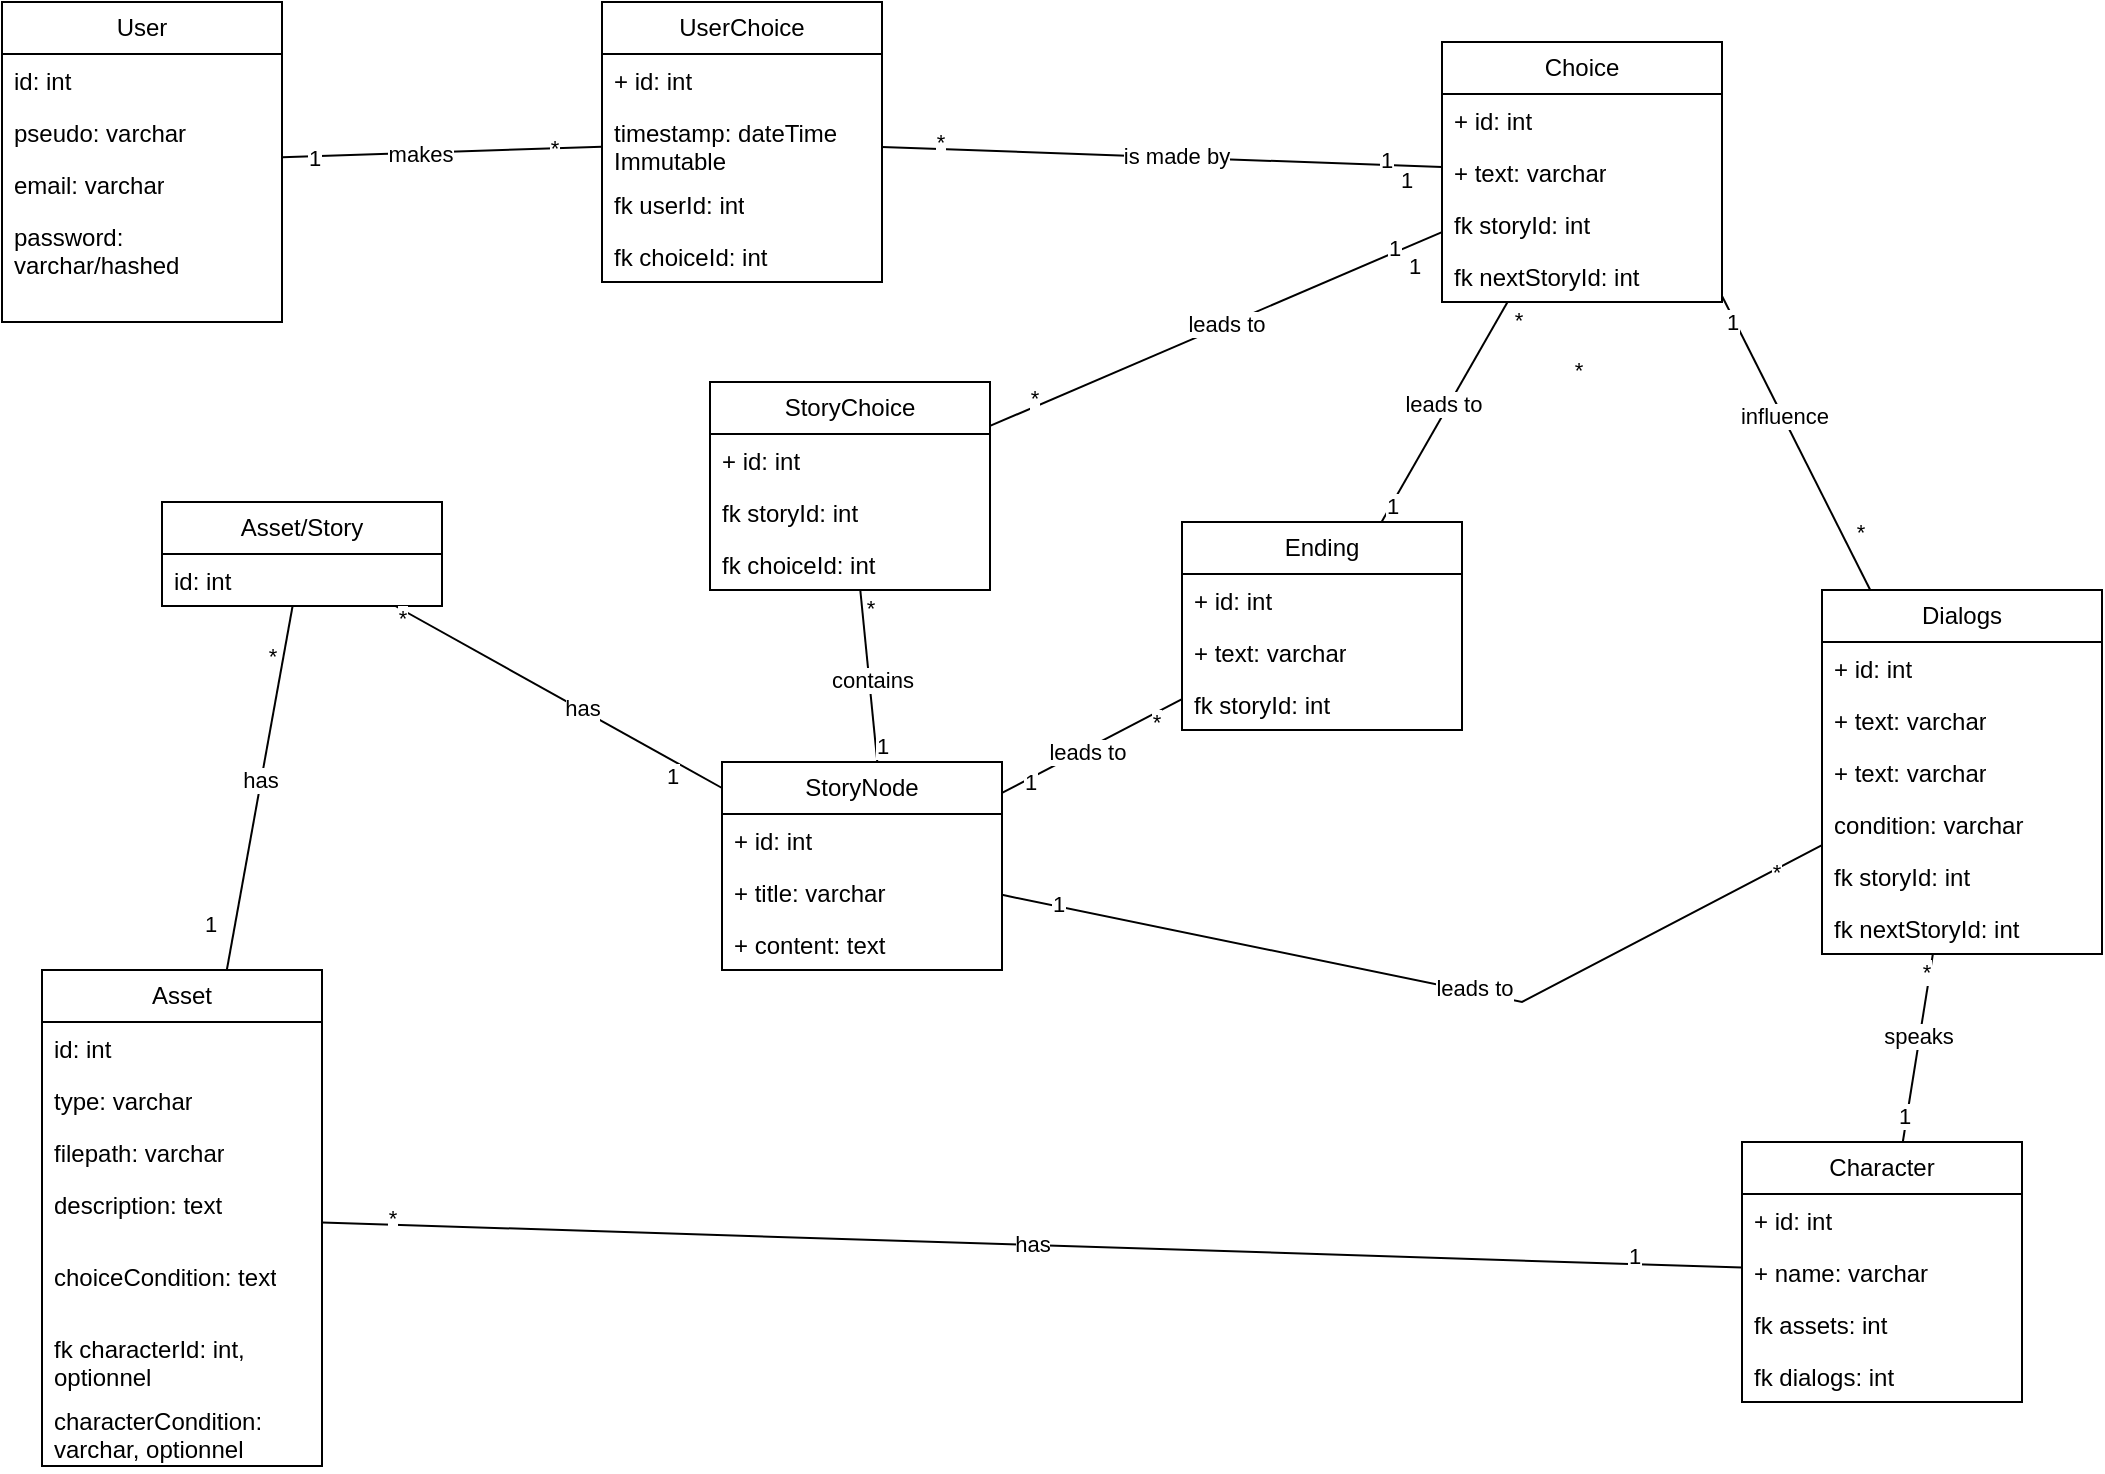 <mxfile version="24.6.4" type="device">
  <diagram id="C5RBs43oDa-KdzZeNtuy" name="Page-1">
    <mxGraphModel dx="1204" dy="614" grid="1" gridSize="10" guides="1" tooltips="1" connect="1" arrows="1" fold="1" page="1" pageScale="1" pageWidth="827" pageHeight="1169" math="0" shadow="0">
      <root>
        <mxCell id="WIyWlLk6GJQsqaUBKTNV-0" />
        <mxCell id="WIyWlLk6GJQsqaUBKTNV-1" parent="WIyWlLk6GJQsqaUBKTNV-0" />
        <mxCell id="gKL5ULlZF86cuCBOHeca-0" value="Choice" style="swimlane;fontStyle=0;childLayout=stackLayout;horizontal=1;startSize=26;fillColor=none;horizontalStack=0;resizeParent=1;resizeParentMax=0;resizeLast=0;collapsible=1;marginBottom=0;whiteSpace=wrap;html=1;" parent="WIyWlLk6GJQsqaUBKTNV-1" vertex="1">
          <mxGeometry x="780" y="70" width="140" height="130" as="geometry" />
        </mxCell>
        <mxCell id="gKL5ULlZF86cuCBOHeca-1" value="+ id: int" style="text;strokeColor=none;fillColor=none;align=left;verticalAlign=top;spacingLeft=4;spacingRight=4;overflow=hidden;rotatable=0;points=[[0,0.5],[1,0.5]];portConstraint=eastwest;whiteSpace=wrap;html=1;" parent="gKL5ULlZF86cuCBOHeca-0" vertex="1">
          <mxGeometry y="26" width="140" height="26" as="geometry" />
        </mxCell>
        <mxCell id="gKL5ULlZF86cuCBOHeca-2" value="+ text: varchar" style="text;strokeColor=none;fillColor=none;align=left;verticalAlign=top;spacingLeft=4;spacingRight=4;overflow=hidden;rotatable=0;points=[[0,0.5],[1,0.5]];portConstraint=eastwest;whiteSpace=wrap;html=1;" parent="gKL5ULlZF86cuCBOHeca-0" vertex="1">
          <mxGeometry y="52" width="140" height="26" as="geometry" />
        </mxCell>
        <mxCell id="gKL5ULlZF86cuCBOHeca-47" value="fk storyId: int" style="text;strokeColor=none;fillColor=none;align=left;verticalAlign=top;spacingLeft=4;spacingRight=4;overflow=hidden;rotatable=0;points=[[0,0.5],[1,0.5]];portConstraint=eastwest;whiteSpace=wrap;html=1;" parent="gKL5ULlZF86cuCBOHeca-0" vertex="1">
          <mxGeometry y="78" width="140" height="26" as="geometry" />
        </mxCell>
        <mxCell id="gKL5ULlZF86cuCBOHeca-3" value="fk nextStoryId: int" style="text;strokeColor=none;fillColor=none;align=left;verticalAlign=top;spacingLeft=4;spacingRight=4;overflow=hidden;rotatable=0;points=[[0,0.5],[1,0.5]];portConstraint=eastwest;whiteSpace=wrap;html=1;" parent="gKL5ULlZF86cuCBOHeca-0" vertex="1">
          <mxGeometry y="104" width="140" height="26" as="geometry" />
        </mxCell>
        <mxCell id="gKL5ULlZF86cuCBOHeca-4" value="StoryNode" style="swimlane;fontStyle=0;childLayout=stackLayout;horizontal=1;startSize=26;fillColor=none;horizontalStack=0;resizeParent=1;resizeParentMax=0;resizeLast=0;collapsible=1;marginBottom=0;whiteSpace=wrap;html=1;" parent="WIyWlLk6GJQsqaUBKTNV-1" vertex="1">
          <mxGeometry x="420" y="430" width="140" height="104" as="geometry" />
        </mxCell>
        <mxCell id="gKL5ULlZF86cuCBOHeca-5" value="+ id: int" style="text;strokeColor=none;fillColor=none;align=left;verticalAlign=top;spacingLeft=4;spacingRight=4;overflow=hidden;rotatable=0;points=[[0,0.5],[1,0.5]];portConstraint=eastwest;whiteSpace=wrap;html=1;" parent="gKL5ULlZF86cuCBOHeca-4" vertex="1">
          <mxGeometry y="26" width="140" height="26" as="geometry" />
        </mxCell>
        <mxCell id="gKL5ULlZF86cuCBOHeca-6" value="+ title: varchar" style="text;strokeColor=none;fillColor=none;align=left;verticalAlign=top;spacingLeft=4;spacingRight=4;overflow=hidden;rotatable=0;points=[[0,0.5],[1,0.5]];portConstraint=eastwest;whiteSpace=wrap;html=1;" parent="gKL5ULlZF86cuCBOHeca-4" vertex="1">
          <mxGeometry y="52" width="140" height="26" as="geometry" />
        </mxCell>
        <mxCell id="gKL5ULlZF86cuCBOHeca-7" value="+ content: text" style="text;strokeColor=none;fillColor=none;align=left;verticalAlign=top;spacingLeft=4;spacingRight=4;overflow=hidden;rotatable=0;points=[[0,0.5],[1,0.5]];portConstraint=eastwest;whiteSpace=wrap;html=1;" parent="gKL5ULlZF86cuCBOHeca-4" vertex="1">
          <mxGeometry y="78" width="140" height="26" as="geometry" />
        </mxCell>
        <mxCell id="gKL5ULlZF86cuCBOHeca-8" value="User" style="swimlane;fontStyle=0;childLayout=stackLayout;horizontal=1;startSize=26;fillColor=none;horizontalStack=0;resizeParent=1;resizeParentMax=0;resizeLast=0;collapsible=1;marginBottom=0;whiteSpace=wrap;html=1;" parent="WIyWlLk6GJQsqaUBKTNV-1" vertex="1">
          <mxGeometry x="60" y="50" width="140" height="160" as="geometry" />
        </mxCell>
        <mxCell id="gKL5ULlZF86cuCBOHeca-9" value="id: int" style="text;strokeColor=none;fillColor=none;align=left;verticalAlign=top;spacingLeft=4;spacingRight=4;overflow=hidden;rotatable=0;points=[[0,0.5],[1,0.5]];portConstraint=eastwest;whiteSpace=wrap;html=1;" parent="gKL5ULlZF86cuCBOHeca-8" vertex="1">
          <mxGeometry y="26" width="140" height="26" as="geometry" />
        </mxCell>
        <mxCell id="gKL5ULlZF86cuCBOHeca-10" value="pseudo: varchar" style="text;strokeColor=none;fillColor=none;align=left;verticalAlign=top;spacingLeft=4;spacingRight=4;overflow=hidden;rotatable=0;points=[[0,0.5],[1,0.5]];portConstraint=eastwest;whiteSpace=wrap;html=1;" parent="gKL5ULlZF86cuCBOHeca-8" vertex="1">
          <mxGeometry y="52" width="140" height="26" as="geometry" />
        </mxCell>
        <mxCell id="gKL5ULlZF86cuCBOHeca-11" value="email: varchar&lt;div&gt;&lt;br&gt;&lt;/div&gt;" style="text;strokeColor=none;fillColor=none;align=left;verticalAlign=top;spacingLeft=4;spacingRight=4;overflow=hidden;rotatable=0;points=[[0,0.5],[1,0.5]];portConstraint=eastwest;whiteSpace=wrap;html=1;" parent="gKL5ULlZF86cuCBOHeca-8" vertex="1">
          <mxGeometry y="78" width="140" height="26" as="geometry" />
        </mxCell>
        <mxCell id="gKL5ULlZF86cuCBOHeca-12" value="password: varchar/hashed&lt;div&gt;&lt;br&gt;&lt;/div&gt;" style="text;strokeColor=none;fillColor=none;align=left;verticalAlign=top;spacingLeft=4;spacingRight=4;overflow=hidden;rotatable=0;points=[[0,0.5],[1,0.5]];portConstraint=eastwest;whiteSpace=wrap;html=1;" parent="gKL5ULlZF86cuCBOHeca-8" vertex="1">
          <mxGeometry y="104" width="140" height="56" as="geometry" />
        </mxCell>
        <mxCell id="gKL5ULlZF86cuCBOHeca-14" value="Asset" style="swimlane;fontStyle=0;childLayout=stackLayout;horizontal=1;startSize=26;fillColor=none;horizontalStack=0;resizeParent=1;resizeParentMax=0;resizeLast=0;collapsible=1;marginBottom=0;whiteSpace=wrap;html=1;" parent="WIyWlLk6GJQsqaUBKTNV-1" vertex="1">
          <mxGeometry x="80" y="534" width="140" height="248" as="geometry" />
        </mxCell>
        <mxCell id="gKL5ULlZF86cuCBOHeca-15" value="id: int" style="text;strokeColor=none;fillColor=none;align=left;verticalAlign=top;spacingLeft=4;spacingRight=4;overflow=hidden;rotatable=0;points=[[0,0.5],[1,0.5]];portConstraint=eastwest;whiteSpace=wrap;html=1;" parent="gKL5ULlZF86cuCBOHeca-14" vertex="1">
          <mxGeometry y="26" width="140" height="26" as="geometry" />
        </mxCell>
        <mxCell id="gKL5ULlZF86cuCBOHeca-16" value="type: varchar" style="text;strokeColor=none;fillColor=none;align=left;verticalAlign=top;spacingLeft=4;spacingRight=4;overflow=hidden;rotatable=0;points=[[0,0.5],[1,0.5]];portConstraint=eastwest;whiteSpace=wrap;html=1;" parent="gKL5ULlZF86cuCBOHeca-14" vertex="1">
          <mxGeometry y="52" width="140" height="26" as="geometry" />
        </mxCell>
        <mxCell id="gKL5ULlZF86cuCBOHeca-17" value="&lt;div&gt;filepath: varchar&lt;/div&gt;" style="text;strokeColor=none;fillColor=none;align=left;verticalAlign=top;spacingLeft=4;spacingRight=4;overflow=hidden;rotatable=0;points=[[0,0.5],[1,0.5]];portConstraint=eastwest;whiteSpace=wrap;html=1;" parent="gKL5ULlZF86cuCBOHeca-14" vertex="1">
          <mxGeometry y="78" width="140" height="26" as="geometry" />
        </mxCell>
        <mxCell id="gKL5ULlZF86cuCBOHeca-18" value="&lt;div&gt;description: text&lt;/div&gt;" style="text;strokeColor=none;fillColor=none;align=left;verticalAlign=top;spacingLeft=4;spacingRight=4;overflow=hidden;rotatable=0;points=[[0,0.5],[1,0.5]];portConstraint=eastwest;whiteSpace=wrap;html=1;" parent="gKL5ULlZF86cuCBOHeca-14" vertex="1">
          <mxGeometry y="104" width="140" height="36" as="geometry" />
        </mxCell>
        <mxCell id="Yj7o8plZVxSrVyMTez7Z-43" value="&lt;div&gt;choiceCondition: text&lt;/div&gt;" style="text;strokeColor=none;fillColor=none;align=left;verticalAlign=top;spacingLeft=4;spacingRight=4;overflow=hidden;rotatable=0;points=[[0,0.5],[1,0.5]];portConstraint=eastwest;whiteSpace=wrap;html=1;" parent="gKL5ULlZF86cuCBOHeca-14" vertex="1">
          <mxGeometry y="140" width="140" height="36" as="geometry" />
        </mxCell>
        <mxCell id="Yj7o8plZVxSrVyMTez7Z-44" value="&lt;div&gt;fk characterId: int, optionnel&lt;/div&gt;" style="text;strokeColor=none;fillColor=none;align=left;verticalAlign=top;spacingLeft=4;spacingRight=4;overflow=hidden;rotatable=0;points=[[0,0.5],[1,0.5]];portConstraint=eastwest;whiteSpace=wrap;html=1;" parent="gKL5ULlZF86cuCBOHeca-14" vertex="1">
          <mxGeometry y="176" width="140" height="36" as="geometry" />
        </mxCell>
        <mxCell id="Yj7o8plZVxSrVyMTez7Z-15" value="&lt;div&gt;characterCondition: varchar, optionnel&lt;/div&gt;" style="text;strokeColor=none;fillColor=none;align=left;verticalAlign=top;spacingLeft=4;spacingRight=4;overflow=hidden;rotatable=0;points=[[0,0.5],[1,0.5]];portConstraint=eastwest;whiteSpace=wrap;html=1;" parent="gKL5ULlZF86cuCBOHeca-14" vertex="1">
          <mxGeometry y="212" width="140" height="36" as="geometry" />
        </mxCell>
        <mxCell id="gKL5ULlZF86cuCBOHeca-20" value="Ending" style="swimlane;fontStyle=0;childLayout=stackLayout;horizontal=1;startSize=26;fillColor=none;horizontalStack=0;resizeParent=1;resizeParentMax=0;resizeLast=0;collapsible=1;marginBottom=0;whiteSpace=wrap;html=1;" parent="WIyWlLk6GJQsqaUBKTNV-1" vertex="1">
          <mxGeometry x="650" y="310" width="140" height="104" as="geometry" />
        </mxCell>
        <mxCell id="gKL5ULlZF86cuCBOHeca-21" value="+ id: int" style="text;strokeColor=none;fillColor=none;align=left;verticalAlign=top;spacingLeft=4;spacingRight=4;overflow=hidden;rotatable=0;points=[[0,0.5],[1,0.5]];portConstraint=eastwest;whiteSpace=wrap;html=1;" parent="gKL5ULlZF86cuCBOHeca-20" vertex="1">
          <mxGeometry y="26" width="140" height="26" as="geometry" />
        </mxCell>
        <mxCell id="gKL5ULlZF86cuCBOHeca-22" value="+ text: varchar" style="text;strokeColor=none;fillColor=none;align=left;verticalAlign=top;spacingLeft=4;spacingRight=4;overflow=hidden;rotatable=0;points=[[0,0.5],[1,0.5]];portConstraint=eastwest;whiteSpace=wrap;html=1;" parent="gKL5ULlZF86cuCBOHeca-20" vertex="1">
          <mxGeometry y="52" width="140" height="26" as="geometry" />
        </mxCell>
        <mxCell id="gKL5ULlZF86cuCBOHeca-23" value="fk storyId: int" style="text;strokeColor=none;fillColor=none;align=left;verticalAlign=top;spacingLeft=4;spacingRight=4;overflow=hidden;rotatable=0;points=[[0,0.5],[1,0.5]];portConstraint=eastwest;whiteSpace=wrap;html=1;" parent="gKL5ULlZF86cuCBOHeca-20" vertex="1">
          <mxGeometry y="78" width="140" height="26" as="geometry" />
        </mxCell>
        <mxCell id="gKL5ULlZF86cuCBOHeca-24" value="" style="endArrow=none;html=1;rounded=0;" parent="WIyWlLk6GJQsqaUBKTNV-1" source="gKL5ULlZF86cuCBOHeca-14" target="gKL5ULlZF86cuCBOHeca-26" edge="1">
          <mxGeometry width="50" height="50" relative="1" as="geometry">
            <mxPoint x="450" y="520" as="sourcePoint" />
            <mxPoint x="500" y="470" as="targetPoint" />
          </mxGeometry>
        </mxCell>
        <mxCell id="gKL5ULlZF86cuCBOHeca-32" value="has" style="edgeLabel;html=1;align=center;verticalAlign=middle;resizable=0;points=[];" parent="gKL5ULlZF86cuCBOHeca-24" vertex="1" connectable="0">
          <mxGeometry x="0.043" y="1" relative="1" as="geometry">
            <mxPoint as="offset" />
          </mxGeometry>
        </mxCell>
        <mxCell id="gKL5ULlZF86cuCBOHeca-37" value="*" style="edgeLabel;html=1;align=center;verticalAlign=middle;resizable=0;points=[];" parent="gKL5ULlZF86cuCBOHeca-24" vertex="1" connectable="0">
          <mxGeometry x="0.718" y="2" relative="1" as="geometry">
            <mxPoint x="-4" as="offset" />
          </mxGeometry>
        </mxCell>
        <mxCell id="gKL5ULlZF86cuCBOHeca-38" value="1" style="edgeLabel;html=1;align=center;verticalAlign=middle;resizable=0;points=[];" parent="gKL5ULlZF86cuCBOHeca-24" vertex="1" connectable="0">
          <mxGeometry x="-0.825" y="1" relative="1" as="geometry">
            <mxPoint x="-11" y="-7" as="offset" />
          </mxGeometry>
        </mxCell>
        <mxCell id="gKL5ULlZF86cuCBOHeca-26" value="Asset/Story" style="swimlane;fontStyle=0;childLayout=stackLayout;horizontal=1;startSize=26;fillColor=none;horizontalStack=0;resizeParent=1;resizeParentMax=0;resizeLast=0;collapsible=1;marginBottom=0;whiteSpace=wrap;html=1;" parent="WIyWlLk6GJQsqaUBKTNV-1" vertex="1">
          <mxGeometry x="140" y="300" width="140" height="52" as="geometry" />
        </mxCell>
        <mxCell id="gKL5ULlZF86cuCBOHeca-27" value="id: int" style="text;strokeColor=none;fillColor=none;align=left;verticalAlign=top;spacingLeft=4;spacingRight=4;overflow=hidden;rotatable=0;points=[[0,0.5],[1,0.5]];portConstraint=eastwest;whiteSpace=wrap;html=1;" parent="gKL5ULlZF86cuCBOHeca-26" vertex="1">
          <mxGeometry y="26" width="140" height="26" as="geometry" />
        </mxCell>
        <mxCell id="gKL5ULlZF86cuCBOHeca-31" value="" style="endArrow=none;html=1;rounded=0;" parent="WIyWlLk6GJQsqaUBKTNV-1" source="gKL5ULlZF86cuCBOHeca-26" target="gKL5ULlZF86cuCBOHeca-4" edge="1">
          <mxGeometry width="50" height="50" relative="1" as="geometry">
            <mxPoint x="530" y="340" as="sourcePoint" />
            <mxPoint x="580" y="290" as="targetPoint" />
          </mxGeometry>
        </mxCell>
        <mxCell id="gKL5ULlZF86cuCBOHeca-33" value="has" style="edgeLabel;html=1;align=center;verticalAlign=middle;resizable=0;points=[];" parent="gKL5ULlZF86cuCBOHeca-31" vertex="1" connectable="0">
          <mxGeometry x="0.129" y="1" relative="1" as="geometry">
            <mxPoint as="offset" />
          </mxGeometry>
        </mxCell>
        <mxCell id="gKL5ULlZF86cuCBOHeca-35" value="1" style="edgeLabel;html=1;align=center;verticalAlign=middle;resizable=0;points=[];" parent="gKL5ULlZF86cuCBOHeca-31" vertex="1" connectable="0">
          <mxGeometry x="0.813" y="-2" relative="1" as="geometry">
            <mxPoint x="-9" y="1" as="offset" />
          </mxGeometry>
        </mxCell>
        <mxCell id="gKL5ULlZF86cuCBOHeca-36" value="*" style="edgeLabel;html=1;align=center;verticalAlign=middle;resizable=0;points=[];" parent="gKL5ULlZF86cuCBOHeca-31" vertex="1" connectable="0">
          <mxGeometry x="-0.843" y="2" relative="1" as="geometry">
            <mxPoint x="-11" as="offset" />
          </mxGeometry>
        </mxCell>
        <mxCell id="gKL5ULlZF86cuCBOHeca-41" value="UserChoice" style="swimlane;fontStyle=0;childLayout=stackLayout;horizontal=1;startSize=26;fillColor=none;horizontalStack=0;resizeParent=1;resizeParentMax=0;resizeLast=0;collapsible=1;marginBottom=0;whiteSpace=wrap;html=1;" parent="WIyWlLk6GJQsqaUBKTNV-1" vertex="1">
          <mxGeometry x="360" y="50" width="140" height="140" as="geometry" />
        </mxCell>
        <mxCell id="gKL5ULlZF86cuCBOHeca-42" value="+ id: int" style="text;strokeColor=none;fillColor=none;align=left;verticalAlign=top;spacingLeft=4;spacingRight=4;overflow=hidden;rotatable=0;points=[[0,0.5],[1,0.5]];portConstraint=eastwest;whiteSpace=wrap;html=1;" parent="gKL5ULlZF86cuCBOHeca-41" vertex="1">
          <mxGeometry y="26" width="140" height="26" as="geometry" />
        </mxCell>
        <mxCell id="Yj7o8plZVxSrVyMTez7Z-0" value="timestamp: dateTime Immutable" style="text;strokeColor=none;fillColor=none;align=left;verticalAlign=top;spacingLeft=4;spacingRight=4;overflow=hidden;rotatable=0;points=[[0,0.5],[1,0.5]];portConstraint=eastwest;whiteSpace=wrap;html=1;" parent="gKL5ULlZF86cuCBOHeca-41" vertex="1">
          <mxGeometry y="52" width="140" height="36" as="geometry" />
        </mxCell>
        <mxCell id="gKL5ULlZF86cuCBOHeca-51" value="fk userId: int" style="text;strokeColor=none;fillColor=none;align=left;verticalAlign=top;spacingLeft=4;spacingRight=4;overflow=hidden;rotatable=0;points=[[0,0.5],[1,0.5]];portConstraint=eastwest;whiteSpace=wrap;html=1;" parent="gKL5ULlZF86cuCBOHeca-41" vertex="1">
          <mxGeometry y="88" width="140" height="26" as="geometry" />
        </mxCell>
        <mxCell id="gKL5ULlZF86cuCBOHeca-44" value="fk choiceId: int" style="text;strokeColor=none;fillColor=none;align=left;verticalAlign=top;spacingLeft=4;spacingRight=4;overflow=hidden;rotatable=0;points=[[0,0.5],[1,0.5]];portConstraint=eastwest;whiteSpace=wrap;html=1;" parent="gKL5ULlZF86cuCBOHeca-41" vertex="1">
          <mxGeometry y="114" width="140" height="26" as="geometry" />
        </mxCell>
        <mxCell id="gKL5ULlZF86cuCBOHeca-45" value="" style="endArrow=none;html=1;rounded=0;" parent="WIyWlLk6GJQsqaUBKTNV-1" source="gKL5ULlZF86cuCBOHeca-8" target="gKL5ULlZF86cuCBOHeca-41" edge="1">
          <mxGeometry width="50" height="50" relative="1" as="geometry">
            <mxPoint x="530" y="280" as="sourcePoint" />
            <mxPoint x="580" y="230" as="targetPoint" />
          </mxGeometry>
        </mxCell>
        <mxCell id="gKL5ULlZF86cuCBOHeca-49" value="makes" style="edgeLabel;html=1;align=center;verticalAlign=middle;resizable=0;points=[];" parent="gKL5ULlZF86cuCBOHeca-45" vertex="1" connectable="0">
          <mxGeometry x="-0.141" relative="1" as="geometry">
            <mxPoint as="offset" />
          </mxGeometry>
        </mxCell>
        <mxCell id="gKL5ULlZF86cuCBOHeca-50" value="1" style="edgeLabel;html=1;align=center;verticalAlign=middle;resizable=0;points=[];" parent="gKL5ULlZF86cuCBOHeca-45" vertex="1" connectable="0">
          <mxGeometry x="-0.808" y="-1" relative="1" as="geometry">
            <mxPoint as="offset" />
          </mxGeometry>
        </mxCell>
        <mxCell id="gKL5ULlZF86cuCBOHeca-53" value="*" style="edgeLabel;html=1;align=center;verticalAlign=middle;resizable=0;points=[];" parent="gKL5ULlZF86cuCBOHeca-45" vertex="1" connectable="0">
          <mxGeometry x="0.699" relative="1" as="geometry">
            <mxPoint as="offset" />
          </mxGeometry>
        </mxCell>
        <mxCell id="gKL5ULlZF86cuCBOHeca-46" value="" style="endArrow=none;html=1;rounded=0;" parent="WIyWlLk6GJQsqaUBKTNV-1" source="gKL5ULlZF86cuCBOHeca-41" target="gKL5ULlZF86cuCBOHeca-0" edge="1">
          <mxGeometry width="50" height="50" relative="1" as="geometry">
            <mxPoint x="500" y="154" as="sourcePoint" />
            <mxPoint x="644" y="150" as="targetPoint" />
          </mxGeometry>
        </mxCell>
        <mxCell id="gKL5ULlZF86cuCBOHeca-54" value="is made by" style="edgeLabel;html=1;align=center;verticalAlign=middle;resizable=0;points=[];" parent="gKL5ULlZF86cuCBOHeca-46" vertex="1" connectable="0">
          <mxGeometry x="0.047" y="1" relative="1" as="geometry">
            <mxPoint as="offset" />
          </mxGeometry>
        </mxCell>
        <mxCell id="gKL5ULlZF86cuCBOHeca-55" value="1" style="edgeLabel;html=1;align=center;verticalAlign=middle;resizable=0;points=[];" parent="gKL5ULlZF86cuCBOHeca-46" vertex="1" connectable="0">
          <mxGeometry x="0.795" y="3" relative="1" as="geometry">
            <mxPoint as="offset" />
          </mxGeometry>
        </mxCell>
        <mxCell id="gKL5ULlZF86cuCBOHeca-56" value="*" style="edgeLabel;html=1;align=center;verticalAlign=middle;resizable=0;points=[];" parent="gKL5ULlZF86cuCBOHeca-46" vertex="1" connectable="0">
          <mxGeometry x="-0.794" y="4" relative="1" as="geometry">
            <mxPoint as="offset" />
          </mxGeometry>
        </mxCell>
        <mxCell id="gKL5ULlZF86cuCBOHeca-66" value="" style="endArrow=none;html=1;rounded=0;" parent="WIyWlLk6GJQsqaUBKTNV-1" source="gKL5ULlZF86cuCBOHeca-4" target="gKL5ULlZF86cuCBOHeca-20" edge="1">
          <mxGeometry width="50" height="50" relative="1" as="geometry">
            <mxPoint x="610" y="390" as="sourcePoint" />
            <mxPoint x="660" y="340" as="targetPoint" />
          </mxGeometry>
        </mxCell>
        <mxCell id="gKL5ULlZF86cuCBOHeca-67" value="leads to&amp;nbsp;" style="edgeLabel;html=1;align=center;verticalAlign=middle;resizable=0;points=[];" parent="gKL5ULlZF86cuCBOHeca-66" vertex="1" connectable="0">
          <mxGeometry x="-0.054" y="-2" relative="1" as="geometry">
            <mxPoint as="offset" />
          </mxGeometry>
        </mxCell>
        <mxCell id="gKL5ULlZF86cuCBOHeca-68" value="1" style="edgeLabel;html=1;align=center;verticalAlign=middle;resizable=0;points=[];" parent="gKL5ULlZF86cuCBOHeca-66" vertex="1" connectable="0">
          <mxGeometry x="-0.705" y="-1" relative="1" as="geometry">
            <mxPoint as="offset" />
          </mxGeometry>
        </mxCell>
        <mxCell id="gKL5ULlZF86cuCBOHeca-69" value="*" style="edgeLabel;html=1;align=center;verticalAlign=middle;resizable=0;points=[];" parent="gKL5ULlZF86cuCBOHeca-66" vertex="1" connectable="0">
          <mxGeometry x="0.578" y="-1" relative="1" as="geometry">
            <mxPoint x="5" as="offset" />
          </mxGeometry>
        </mxCell>
        <mxCell id="gKL5ULlZF86cuCBOHeca-70" value="" style="endArrow=none;html=1;rounded=0;" parent="WIyWlLk6GJQsqaUBKTNV-1" source="gKL5ULlZF86cuCBOHeca-20" target="gKL5ULlZF86cuCBOHeca-0" edge="1">
          <mxGeometry width="50" height="50" relative="1" as="geometry">
            <mxPoint x="610" y="390" as="sourcePoint" />
            <mxPoint x="660" y="340" as="targetPoint" />
          </mxGeometry>
        </mxCell>
        <mxCell id="gKL5ULlZF86cuCBOHeca-71" value="leads to&amp;nbsp;" style="edgeLabel;html=1;align=center;verticalAlign=middle;resizable=0;points=[];" parent="gKL5ULlZF86cuCBOHeca-70" vertex="1" connectable="0">
          <mxGeometry x="0.057" y="1" relative="1" as="geometry">
            <mxPoint y="-1" as="offset" />
          </mxGeometry>
        </mxCell>
        <mxCell id="gKL5ULlZF86cuCBOHeca-72" value="1" style="edgeLabel;html=1;align=center;verticalAlign=middle;resizable=0;points=[];" parent="gKL5ULlZF86cuCBOHeca-70" vertex="1" connectable="0">
          <mxGeometry x="-0.846" relative="1" as="geometry">
            <mxPoint as="offset" />
          </mxGeometry>
        </mxCell>
        <mxCell id="gKL5ULlZF86cuCBOHeca-73" value="*" style="edgeLabel;html=1;align=center;verticalAlign=middle;resizable=0;points=[];" parent="gKL5ULlZF86cuCBOHeca-70" vertex="1" connectable="0">
          <mxGeometry x="0.853" y="-1" relative="1" as="geometry">
            <mxPoint x="9" as="offset" />
          </mxGeometry>
        </mxCell>
        <mxCell id="Yj7o8plZVxSrVyMTez7Z-1" value="StoryChoice" style="swimlane;fontStyle=0;childLayout=stackLayout;horizontal=1;startSize=26;fillColor=none;horizontalStack=0;resizeParent=1;resizeParentMax=0;resizeLast=0;collapsible=1;marginBottom=0;whiteSpace=wrap;html=1;" parent="WIyWlLk6GJQsqaUBKTNV-1" vertex="1">
          <mxGeometry x="414" y="240" width="140" height="104" as="geometry" />
        </mxCell>
        <mxCell id="Yj7o8plZVxSrVyMTez7Z-2" value="+ id: int" style="text;strokeColor=none;fillColor=none;align=left;verticalAlign=top;spacingLeft=4;spacingRight=4;overflow=hidden;rotatable=0;points=[[0,0.5],[1,0.5]];portConstraint=eastwest;whiteSpace=wrap;html=1;" parent="Yj7o8plZVxSrVyMTez7Z-1" vertex="1">
          <mxGeometry y="26" width="140" height="26" as="geometry" />
        </mxCell>
        <mxCell id="Yj7o8plZVxSrVyMTez7Z-4" value="fk storyId: int" style="text;strokeColor=none;fillColor=none;align=left;verticalAlign=top;spacingLeft=4;spacingRight=4;overflow=hidden;rotatable=0;points=[[0,0.5],[1,0.5]];portConstraint=eastwest;whiteSpace=wrap;html=1;" parent="Yj7o8plZVxSrVyMTez7Z-1" vertex="1">
          <mxGeometry y="52" width="140" height="26" as="geometry" />
        </mxCell>
        <mxCell id="Yj7o8plZVxSrVyMTez7Z-5" value="fk choiceId: int" style="text;strokeColor=none;fillColor=none;align=left;verticalAlign=top;spacingLeft=4;spacingRight=4;overflow=hidden;rotatable=0;points=[[0,0.5],[1,0.5]];portConstraint=eastwest;whiteSpace=wrap;html=1;" parent="Yj7o8plZVxSrVyMTez7Z-1" vertex="1">
          <mxGeometry y="78" width="140" height="26" as="geometry" />
        </mxCell>
        <mxCell id="Yj7o8plZVxSrVyMTez7Z-6" value="" style="endArrow=none;html=1;rounded=0;" parent="WIyWlLk6GJQsqaUBKTNV-1" source="Yj7o8plZVxSrVyMTez7Z-1" target="gKL5ULlZF86cuCBOHeca-0" edge="1">
          <mxGeometry width="50" height="50" relative="1" as="geometry">
            <mxPoint x="510" y="125" as="sourcePoint" />
            <mxPoint x="730" y="110" as="targetPoint" />
          </mxGeometry>
        </mxCell>
        <mxCell id="Yj7o8plZVxSrVyMTez7Z-7" value="leads to" style="edgeLabel;html=1;align=center;verticalAlign=middle;resizable=0;points=[];" parent="Yj7o8plZVxSrVyMTez7Z-6" vertex="1" connectable="0">
          <mxGeometry x="0.047" y="1" relative="1" as="geometry">
            <mxPoint as="offset" />
          </mxGeometry>
        </mxCell>
        <mxCell id="Yj7o8plZVxSrVyMTez7Z-8" value="1" style="edgeLabel;html=1;align=center;verticalAlign=middle;resizable=0;points=[];" parent="Yj7o8plZVxSrVyMTez7Z-6" vertex="1" connectable="0">
          <mxGeometry x="0.795" y="3" relative="1" as="geometry">
            <mxPoint as="offset" />
          </mxGeometry>
        </mxCell>
        <mxCell id="Yj7o8plZVxSrVyMTez7Z-9" value="*" style="edgeLabel;html=1;align=center;verticalAlign=middle;resizable=0;points=[];" parent="Yj7o8plZVxSrVyMTez7Z-6" vertex="1" connectable="0">
          <mxGeometry x="-0.794" y="4" relative="1" as="geometry">
            <mxPoint as="offset" />
          </mxGeometry>
        </mxCell>
        <mxCell id="Yj7o8plZVxSrVyMTez7Z-10" value="" style="endArrow=none;html=1;rounded=0;entryX=0.555;entryY=0.004;entryDx=0;entryDy=0;entryPerimeter=0;" parent="WIyWlLk6GJQsqaUBKTNV-1" source="Yj7o8plZVxSrVyMTez7Z-1" target="gKL5ULlZF86cuCBOHeca-4" edge="1">
          <mxGeometry width="50" height="50" relative="1" as="geometry">
            <mxPoint x="520" y="135" as="sourcePoint" />
            <mxPoint x="740" y="120" as="targetPoint" />
          </mxGeometry>
        </mxCell>
        <mxCell id="Yj7o8plZVxSrVyMTez7Z-11" value="contains" style="edgeLabel;html=1;align=center;verticalAlign=middle;resizable=0;points=[];" parent="Yj7o8plZVxSrVyMTez7Z-10" vertex="1" connectable="0">
          <mxGeometry x="0.047" y="1" relative="1" as="geometry">
            <mxPoint as="offset" />
          </mxGeometry>
        </mxCell>
        <mxCell id="Yj7o8plZVxSrVyMTez7Z-12" value="1" style="edgeLabel;html=1;align=center;verticalAlign=middle;resizable=0;points=[];" parent="Yj7o8plZVxSrVyMTez7Z-10" vertex="1" connectable="0">
          <mxGeometry x="0.795" y="3" relative="1" as="geometry">
            <mxPoint as="offset" />
          </mxGeometry>
        </mxCell>
        <mxCell id="Yj7o8plZVxSrVyMTez7Z-13" value="*" style="edgeLabel;html=1;align=center;verticalAlign=middle;resizable=0;points=[];" parent="Yj7o8plZVxSrVyMTez7Z-10" vertex="1" connectable="0">
          <mxGeometry x="-0.794" y="4" relative="1" as="geometry">
            <mxPoint as="offset" />
          </mxGeometry>
        </mxCell>
        <mxCell id="Yj7o8plZVxSrVyMTez7Z-27" value="Character" style="swimlane;fontStyle=0;childLayout=stackLayout;horizontal=1;startSize=26;fillColor=none;horizontalStack=0;resizeParent=1;resizeParentMax=0;resizeLast=0;collapsible=1;marginBottom=0;whiteSpace=wrap;html=1;" parent="WIyWlLk6GJQsqaUBKTNV-1" vertex="1">
          <mxGeometry x="930" y="620" width="140" height="130" as="geometry" />
        </mxCell>
        <mxCell id="Yj7o8plZVxSrVyMTez7Z-28" value="+ id: int" style="text;strokeColor=none;fillColor=none;align=left;verticalAlign=top;spacingLeft=4;spacingRight=4;overflow=hidden;rotatable=0;points=[[0,0.5],[1,0.5]];portConstraint=eastwest;whiteSpace=wrap;html=1;" parent="Yj7o8plZVxSrVyMTez7Z-27" vertex="1">
          <mxGeometry y="26" width="140" height="26" as="geometry" />
        </mxCell>
        <mxCell id="Yj7o8plZVxSrVyMTez7Z-29" value="+ name: varchar" style="text;strokeColor=none;fillColor=none;align=left;verticalAlign=top;spacingLeft=4;spacingRight=4;overflow=hidden;rotatable=0;points=[[0,0.5],[1,0.5]];portConstraint=eastwest;whiteSpace=wrap;html=1;" parent="Yj7o8plZVxSrVyMTez7Z-27" vertex="1">
          <mxGeometry y="52" width="140" height="26" as="geometry" />
        </mxCell>
        <mxCell id="Yj7o8plZVxSrVyMTez7Z-30" value="fk assets: int" style="text;strokeColor=none;fillColor=none;align=left;verticalAlign=top;spacingLeft=4;spacingRight=4;overflow=hidden;rotatable=0;points=[[0,0.5],[1,0.5]];portConstraint=eastwest;whiteSpace=wrap;html=1;" parent="Yj7o8plZVxSrVyMTez7Z-27" vertex="1">
          <mxGeometry y="78" width="140" height="26" as="geometry" />
        </mxCell>
        <mxCell id="Yj7o8plZVxSrVyMTez7Z-31" value="fk dialogs: int" style="text;strokeColor=none;fillColor=none;align=left;verticalAlign=top;spacingLeft=4;spacingRight=4;overflow=hidden;rotatable=0;points=[[0,0.5],[1,0.5]];portConstraint=eastwest;whiteSpace=wrap;html=1;" parent="Yj7o8plZVxSrVyMTez7Z-27" vertex="1">
          <mxGeometry y="104" width="140" height="26" as="geometry" />
        </mxCell>
        <mxCell id="Yj7o8plZVxSrVyMTez7Z-32" value="1" style="edgeLabel;html=1;align=center;verticalAlign=middle;resizable=0;points=[];" parent="WIyWlLk6GJQsqaUBKTNV-1" vertex="1" connectable="0">
          <mxGeometry x="761.947" y="138.496" as="geometry" />
        </mxCell>
        <mxCell id="Yj7o8plZVxSrVyMTez7Z-33" value="*" style="edgeLabel;html=1;align=center;verticalAlign=middle;resizable=0;points=[];" parent="WIyWlLk6GJQsqaUBKTNV-1" vertex="1" connectable="0">
          <mxGeometry x="847.591" y="234.147" as="geometry" />
        </mxCell>
        <mxCell id="Yj7o8plZVxSrVyMTez7Z-34" value="1" style="edgeLabel;html=1;align=center;verticalAlign=middle;resizable=0;points=[];" parent="WIyWlLk6GJQsqaUBKTNV-1" vertex="1" connectable="0">
          <mxGeometry x="766.226" y="181.961" as="geometry" />
        </mxCell>
        <mxCell id="Yj7o8plZVxSrVyMTez7Z-35" value="Dialogs" style="swimlane;fontStyle=0;childLayout=stackLayout;horizontal=1;startSize=26;fillColor=none;horizontalStack=0;resizeParent=1;resizeParentMax=0;resizeLast=0;collapsible=1;marginBottom=0;whiteSpace=wrap;html=1;" parent="WIyWlLk6GJQsqaUBKTNV-1" vertex="1">
          <mxGeometry x="970" y="344" width="140" height="182" as="geometry" />
        </mxCell>
        <mxCell id="Yj7o8plZVxSrVyMTez7Z-36" value="+ id: int" style="text;strokeColor=none;fillColor=none;align=left;verticalAlign=top;spacingLeft=4;spacingRight=4;overflow=hidden;rotatable=0;points=[[0,0.5],[1,0.5]];portConstraint=eastwest;whiteSpace=wrap;html=1;" parent="Yj7o8plZVxSrVyMTez7Z-35" vertex="1">
          <mxGeometry y="26" width="140" height="26" as="geometry" />
        </mxCell>
        <mxCell id="Yj7o8plZVxSrVyMTez7Z-37" value="+ text: varchar" style="text;strokeColor=none;fillColor=none;align=left;verticalAlign=top;spacingLeft=4;spacingRight=4;overflow=hidden;rotatable=0;points=[[0,0.5],[1,0.5]];portConstraint=eastwest;whiteSpace=wrap;html=1;" parent="Yj7o8plZVxSrVyMTez7Z-35" vertex="1">
          <mxGeometry y="52" width="140" height="26" as="geometry" />
        </mxCell>
        <mxCell id="Yj7o8plZVxSrVyMTez7Z-52" value="+ text: varchar" style="text;strokeColor=none;fillColor=none;align=left;verticalAlign=top;spacingLeft=4;spacingRight=4;overflow=hidden;rotatable=0;points=[[0,0.5],[1,0.5]];portConstraint=eastwest;whiteSpace=wrap;html=1;" parent="Yj7o8plZVxSrVyMTez7Z-35" vertex="1">
          <mxGeometry y="78" width="140" height="26" as="geometry" />
        </mxCell>
        <mxCell id="Yj7o8plZVxSrVyMTez7Z-38" value="condition: varchar" style="text;strokeColor=none;fillColor=none;align=left;verticalAlign=top;spacingLeft=4;spacingRight=4;overflow=hidden;rotatable=0;points=[[0,0.5],[1,0.5]];portConstraint=eastwest;whiteSpace=wrap;html=1;" parent="Yj7o8plZVxSrVyMTez7Z-35" vertex="1">
          <mxGeometry y="104" width="140" height="26" as="geometry" />
        </mxCell>
        <mxCell id="Yj7o8plZVxSrVyMTez7Z-53" value="fk storyId: int" style="text;strokeColor=none;fillColor=none;align=left;verticalAlign=top;spacingLeft=4;spacingRight=4;overflow=hidden;rotatable=0;points=[[0,0.5],[1,0.5]];portConstraint=eastwest;whiteSpace=wrap;html=1;" parent="Yj7o8plZVxSrVyMTez7Z-35" vertex="1">
          <mxGeometry y="130" width="140" height="26" as="geometry" />
        </mxCell>
        <mxCell id="Yj7o8plZVxSrVyMTez7Z-39" value="fk nextStoryId: int" style="text;strokeColor=none;fillColor=none;align=left;verticalAlign=top;spacingLeft=4;spacingRight=4;overflow=hidden;rotatable=0;points=[[0,0.5],[1,0.5]];portConstraint=eastwest;whiteSpace=wrap;html=1;" parent="Yj7o8plZVxSrVyMTez7Z-35" vertex="1">
          <mxGeometry y="156" width="140" height="26" as="geometry" />
        </mxCell>
        <mxCell id="Yj7o8plZVxSrVyMTez7Z-46" value="" style="endArrow=none;html=1;rounded=0;" parent="WIyWlLk6GJQsqaUBKTNV-1" source="gKL5ULlZF86cuCBOHeca-14" target="Yj7o8plZVxSrVyMTez7Z-27" edge="1">
          <mxGeometry width="50" height="50" relative="1" as="geometry">
            <mxPoint x="610" y="730" as="sourcePoint" />
            <mxPoint x="660" y="680" as="targetPoint" />
          </mxGeometry>
        </mxCell>
        <mxCell id="Yj7o8plZVxSrVyMTez7Z-47" value="has" style="edgeLabel;html=1;align=center;verticalAlign=middle;resizable=0;points=[];" parent="Yj7o8plZVxSrVyMTez7Z-46" vertex="1" connectable="0">
          <mxGeometry x="-0.002" y="1" relative="1" as="geometry">
            <mxPoint as="offset" />
          </mxGeometry>
        </mxCell>
        <mxCell id="Yj7o8plZVxSrVyMTez7Z-48" value="*" style="edgeLabel;html=1;align=center;verticalAlign=middle;resizable=0;points=[];" parent="Yj7o8plZVxSrVyMTez7Z-46" vertex="1" connectable="0">
          <mxGeometry x="-0.903" y="4" relative="1" as="geometry">
            <mxPoint as="offset" />
          </mxGeometry>
        </mxCell>
        <mxCell id="Yj7o8plZVxSrVyMTez7Z-49" value="1" style="edgeLabel;html=1;align=center;verticalAlign=middle;resizable=0;points=[];" parent="Yj7o8plZVxSrVyMTez7Z-46" vertex="1" connectable="0">
          <mxGeometry x="0.849" y="4" relative="1" as="geometry">
            <mxPoint x="-1" as="offset" />
          </mxGeometry>
        </mxCell>
        <mxCell id="Yj7o8plZVxSrVyMTez7Z-50" value="" style="endArrow=none;html=1;rounded=0;" parent="WIyWlLk6GJQsqaUBKTNV-1" source="Yj7o8plZVxSrVyMTez7Z-35" edge="1">
          <mxGeometry width="50" height="50" relative="1" as="geometry">
            <mxPoint x="990" y="520" as="sourcePoint" />
            <mxPoint x="920" y="197" as="targetPoint" />
          </mxGeometry>
        </mxCell>
        <mxCell id="Yj7o8plZVxSrVyMTez7Z-51" value="influence" style="edgeLabel;html=1;align=center;verticalAlign=middle;resizable=0;points=[];" parent="Yj7o8plZVxSrVyMTez7Z-50" vertex="1" connectable="0">
          <mxGeometry x="0.182" y="-1" relative="1" as="geometry">
            <mxPoint as="offset" />
          </mxGeometry>
        </mxCell>
        <mxCell id="Yj7o8plZVxSrVyMTez7Z-54" value="1" style="edgeLabel;html=1;align=center;verticalAlign=middle;resizable=0;points=[];" parent="Yj7o8plZVxSrVyMTez7Z-50" vertex="1" connectable="0">
          <mxGeometry x="0.835" y="1" relative="1" as="geometry">
            <mxPoint as="offset" />
          </mxGeometry>
        </mxCell>
        <mxCell id="Yj7o8plZVxSrVyMTez7Z-55" value="*" style="edgeLabel;html=1;align=center;verticalAlign=middle;resizable=0;points=[];" parent="Yj7o8plZVxSrVyMTez7Z-50" vertex="1" connectable="0">
          <mxGeometry x="-0.668" y="-1" relative="1" as="geometry">
            <mxPoint x="6" y="-4" as="offset" />
          </mxGeometry>
        </mxCell>
        <mxCell id="Yj7o8plZVxSrVyMTez7Z-56" value="" style="endArrow=none;html=1;rounded=0;" parent="WIyWlLk6GJQsqaUBKTNV-1" source="gKL5ULlZF86cuCBOHeca-4" target="Yj7o8plZVxSrVyMTez7Z-35" edge="1">
          <mxGeometry width="50" height="50" relative="1" as="geometry">
            <mxPoint x="810" y="530" as="sourcePoint" />
            <mxPoint x="860" y="480" as="targetPoint" />
            <Array as="points">
              <mxPoint x="820" y="550" />
            </Array>
          </mxGeometry>
        </mxCell>
        <mxCell id="Yj7o8plZVxSrVyMTez7Z-57" value="leads to" style="edgeLabel;html=1;align=center;verticalAlign=middle;resizable=0;points=[];" parent="Yj7o8plZVxSrVyMTez7Z-56" vertex="1" connectable="0">
          <mxGeometry x="0.102" y="2" relative="1" as="geometry">
            <mxPoint x="1" as="offset" />
          </mxGeometry>
        </mxCell>
        <mxCell id="Yj7o8plZVxSrVyMTez7Z-58" value="1" style="edgeLabel;html=1;align=center;verticalAlign=middle;resizable=0;points=[];" parent="Yj7o8plZVxSrVyMTez7Z-56" vertex="1" connectable="0">
          <mxGeometry x="-0.868" y="1" relative="1" as="geometry">
            <mxPoint as="offset" />
          </mxGeometry>
        </mxCell>
        <mxCell id="Yj7o8plZVxSrVyMTez7Z-59" value="*" style="edgeLabel;html=1;align=center;verticalAlign=middle;resizable=0;points=[];" parent="Yj7o8plZVxSrVyMTez7Z-56" vertex="1" connectable="0">
          <mxGeometry x="0.879" y="-1" relative="1" as="geometry">
            <mxPoint as="offset" />
          </mxGeometry>
        </mxCell>
        <mxCell id="Yj7o8plZVxSrVyMTez7Z-61" value="" style="endArrow=none;html=1;rounded=0;" parent="WIyWlLk6GJQsqaUBKTNV-1" source="Yj7o8plZVxSrVyMTez7Z-27" target="Yj7o8plZVxSrVyMTez7Z-35" edge="1">
          <mxGeometry width="50" height="50" relative="1" as="geometry">
            <mxPoint x="890" y="530" as="sourcePoint" />
            <mxPoint x="940" y="480" as="targetPoint" />
          </mxGeometry>
        </mxCell>
        <mxCell id="Yj7o8plZVxSrVyMTez7Z-62" value="speaks" style="edgeLabel;html=1;align=center;verticalAlign=middle;resizable=0;points=[];" parent="Yj7o8plZVxSrVyMTez7Z-61" vertex="1" connectable="0">
          <mxGeometry x="0.13" y="1" relative="1" as="geometry">
            <mxPoint as="offset" />
          </mxGeometry>
        </mxCell>
        <mxCell id="Yj7o8plZVxSrVyMTez7Z-63" value="*" style="edgeLabel;html=1;align=center;verticalAlign=middle;resizable=0;points=[];" parent="Yj7o8plZVxSrVyMTez7Z-61" vertex="1" connectable="0">
          <mxGeometry x="0.775" y="2" relative="1" as="geometry">
            <mxPoint y="-1" as="offset" />
          </mxGeometry>
        </mxCell>
        <mxCell id="Yj7o8plZVxSrVyMTez7Z-64" value="1" style="edgeLabel;html=1;align=center;verticalAlign=middle;resizable=0;points=[];" parent="Yj7o8plZVxSrVyMTez7Z-61" vertex="1" connectable="0">
          <mxGeometry x="-0.719" y="2" relative="1" as="geometry">
            <mxPoint as="offset" />
          </mxGeometry>
        </mxCell>
      </root>
    </mxGraphModel>
  </diagram>
</mxfile>

